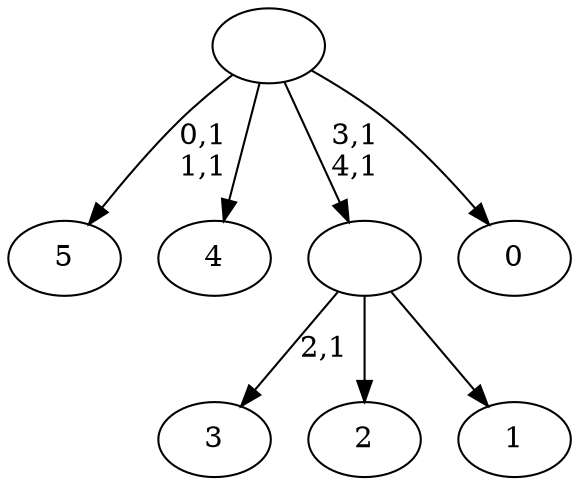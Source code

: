 digraph T {
	11 [label="5"]
	8 [label="4"]
	7 [label="3"]
	5 [label="2"]
	4 [label="1"]
	3 [label=""]
	1 [label="0"]
	0 [label=""]
	3 -> 7 [label="2,1"]
	3 -> 5 [label=""]
	3 -> 4 [label=""]
	0 -> 3 [label="3,1\n4,1"]
	0 -> 11 [label="0,1\n1,1"]
	0 -> 8 [label=""]
	0 -> 1 [label=""]
}
